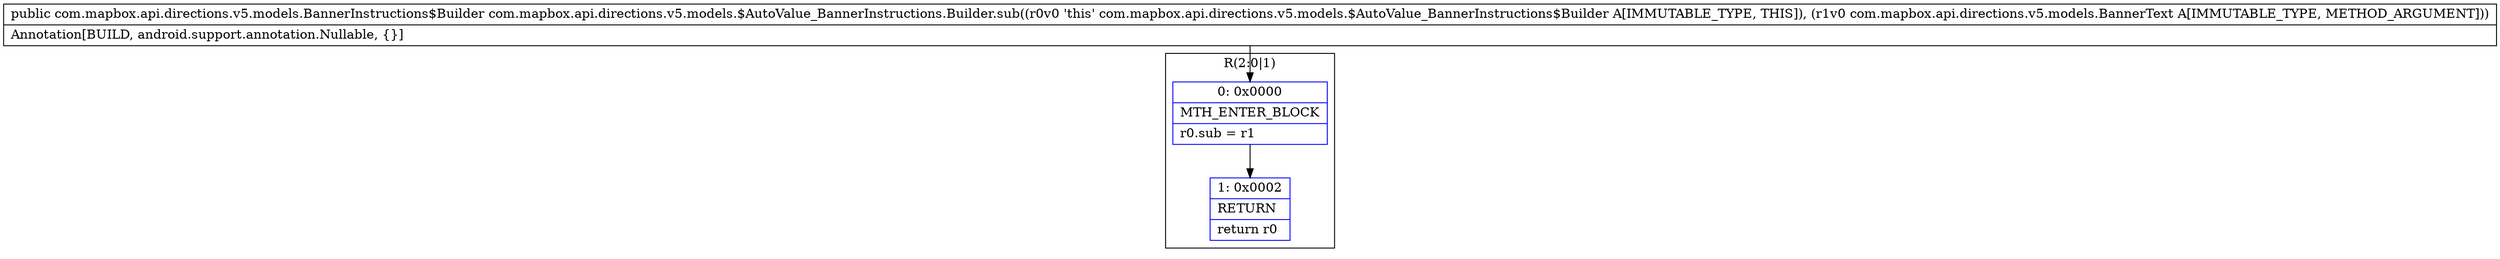 digraph "CFG forcom.mapbox.api.directions.v5.models.$AutoValue_BannerInstructions.Builder.sub(Lcom\/mapbox\/api\/directions\/v5\/models\/BannerText;)Lcom\/mapbox\/api\/directions\/v5\/models\/BannerInstructions$Builder;" {
subgraph cluster_Region_1262770401 {
label = "R(2:0|1)";
node [shape=record,color=blue];
Node_0 [shape=record,label="{0\:\ 0x0000|MTH_ENTER_BLOCK\l|r0.sub = r1\l}"];
Node_1 [shape=record,label="{1\:\ 0x0002|RETURN\l|return r0\l}"];
}
MethodNode[shape=record,label="{public com.mapbox.api.directions.v5.models.BannerInstructions$Builder com.mapbox.api.directions.v5.models.$AutoValue_BannerInstructions.Builder.sub((r0v0 'this' com.mapbox.api.directions.v5.models.$AutoValue_BannerInstructions$Builder A[IMMUTABLE_TYPE, THIS]), (r1v0 com.mapbox.api.directions.v5.models.BannerText A[IMMUTABLE_TYPE, METHOD_ARGUMENT]))  | Annotation[BUILD, android.support.annotation.Nullable, \{\}]\l}"];
MethodNode -> Node_0;
Node_0 -> Node_1;
}


